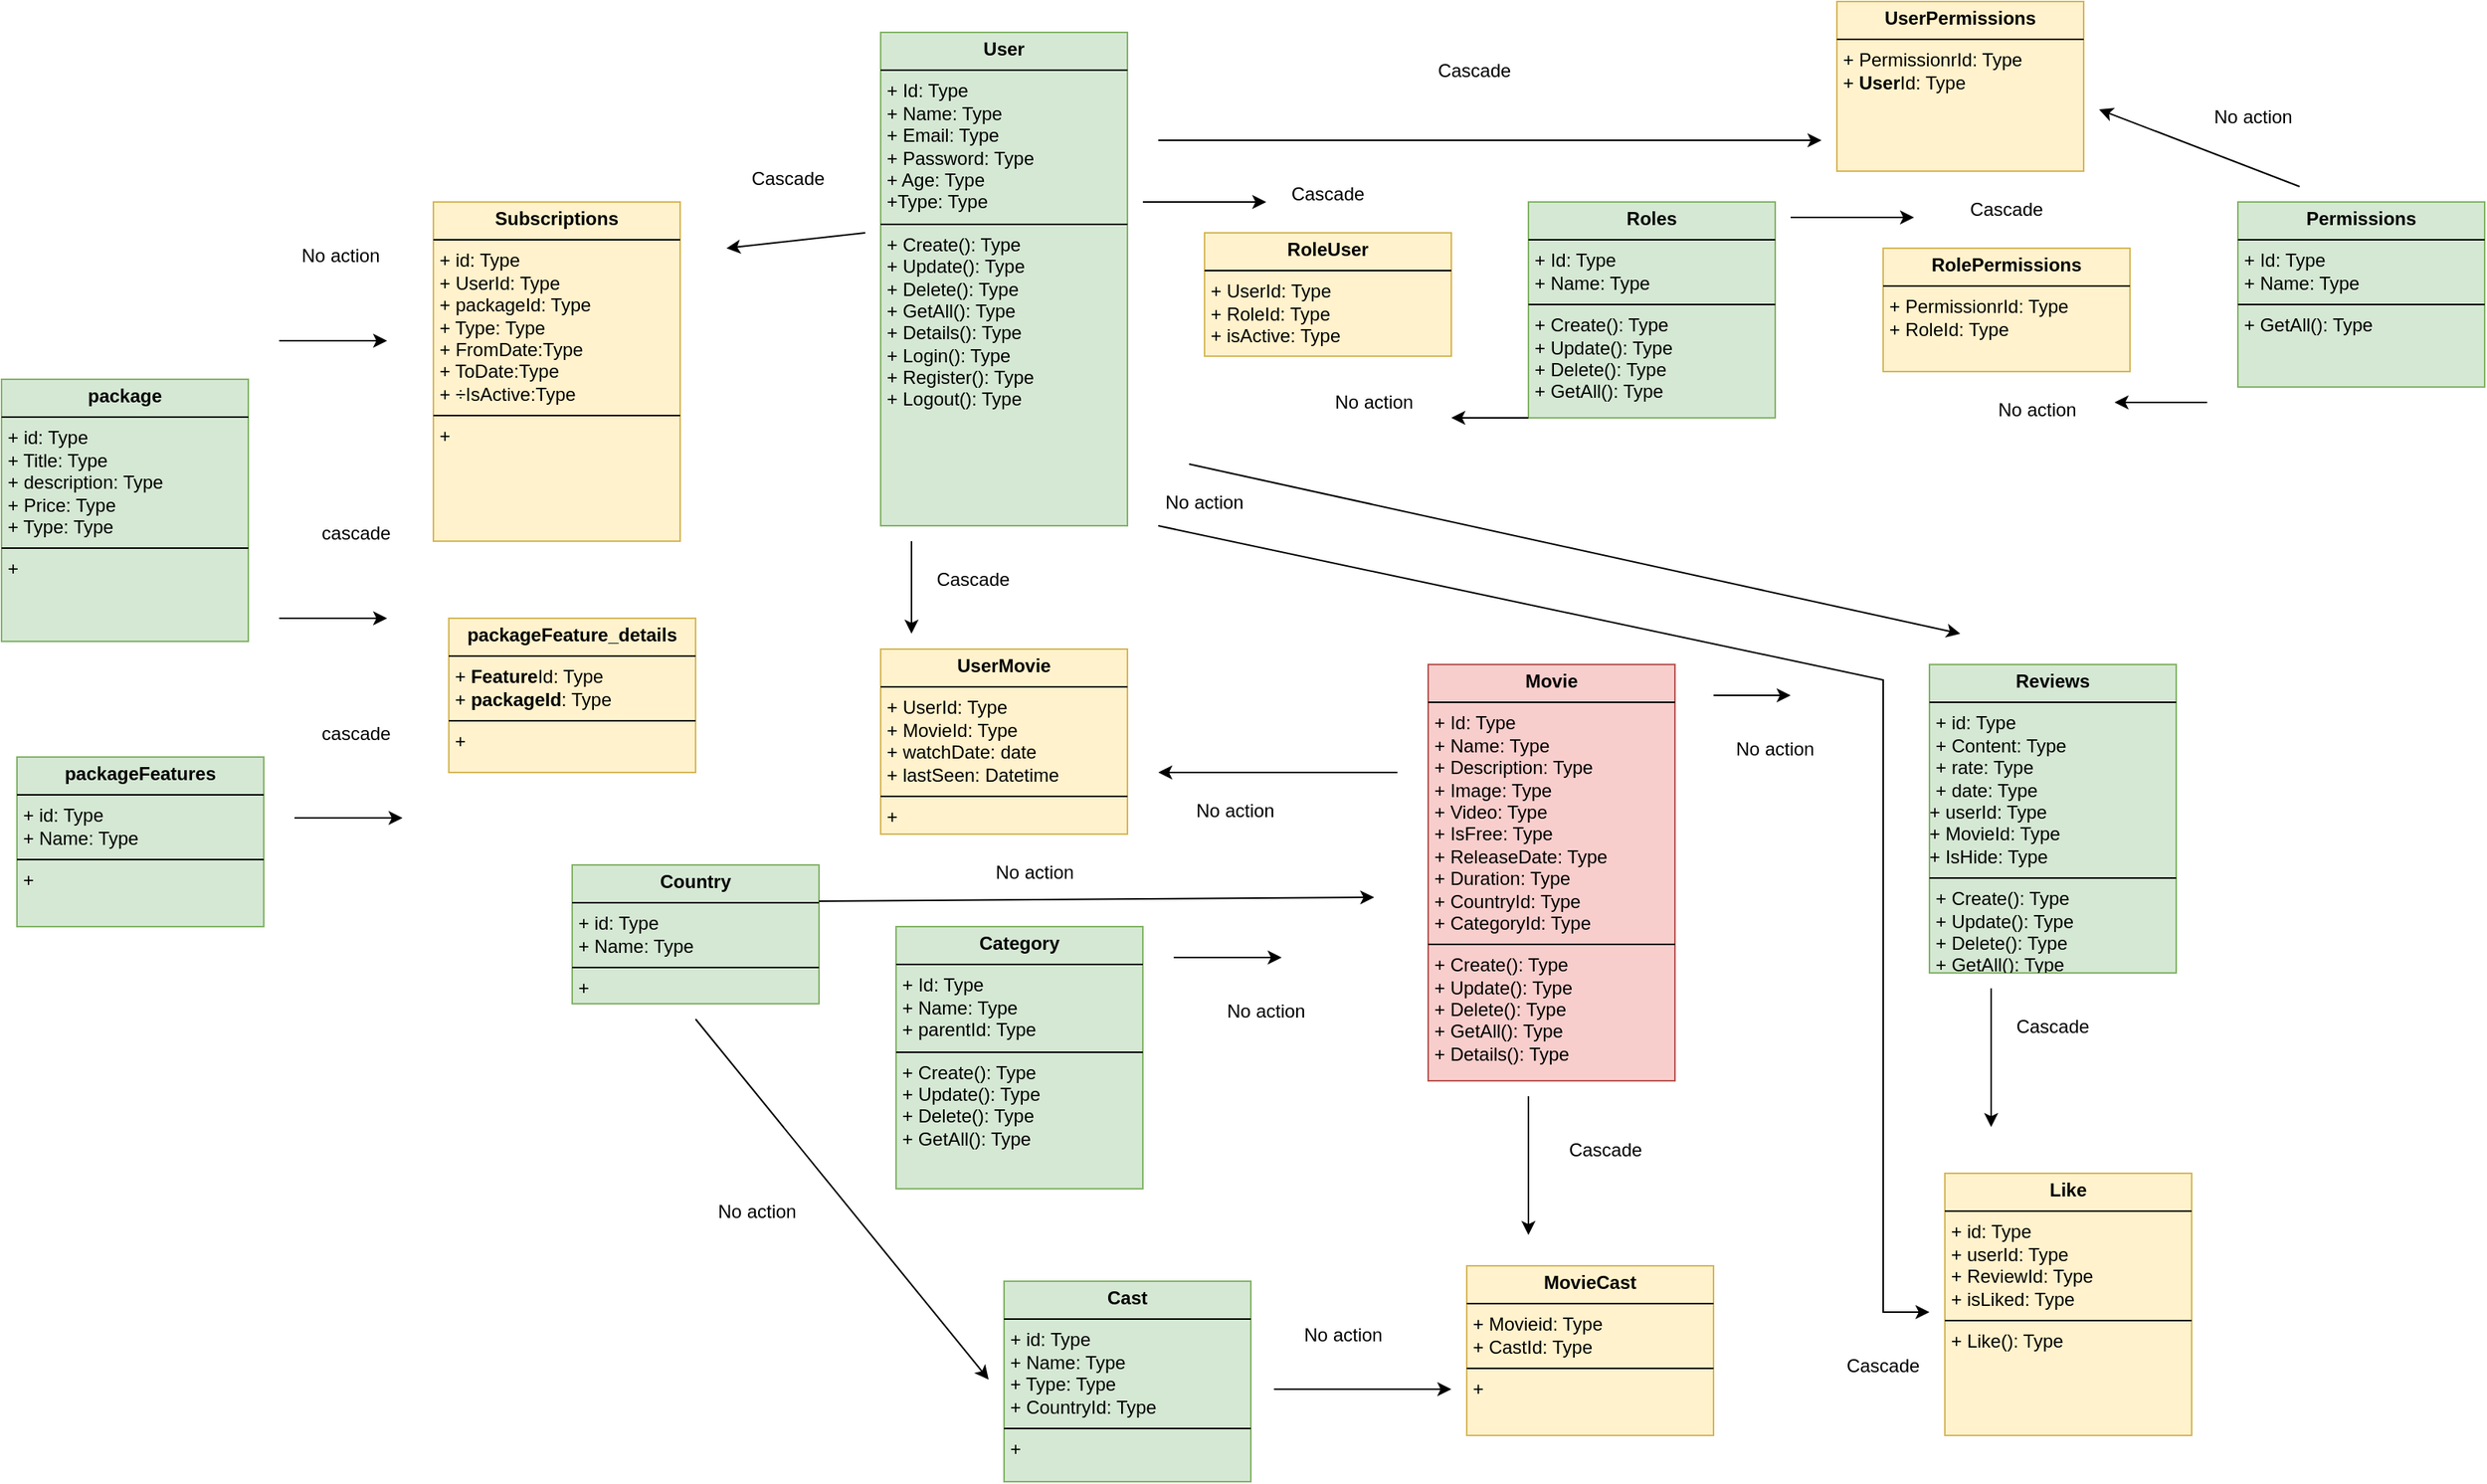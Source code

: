 <mxfile version="24.7.8">
  <diagram name="Page-1" id="0kRTkubMDL7HaiztyV33">
    <mxGraphModel dx="2835" dy="955" grid="1" gridSize="10" guides="1" tooltips="1" connect="1" arrows="1" fold="1" page="1" pageScale="1" pageWidth="850" pageHeight="1100" math="0" shadow="0">
      <root>
        <mxCell id="0" />
        <mxCell id="1" parent="0" />
        <mxCell id="o6d-BX9mYjAE1f3COHNt-1" value="&lt;p style=&quot;margin:0px;margin-top:4px;text-align:center;&quot;&gt;&lt;b&gt;User&lt;/b&gt;&lt;/p&gt;&lt;hr size=&quot;1&quot; style=&quot;border-style:solid;&quot;&gt;&lt;p style=&quot;margin:0px;margin-left:4px;&quot;&gt;+ Id: Type&lt;br&gt;+ Name: Type&lt;br&gt;&lt;span style=&quot;background-color: initial;&quot;&gt;+ Email: Type&lt;br&gt;&lt;/span&gt;+ Password: Type&lt;br&gt;+ Age: Type&lt;br&gt;+Type: Type&lt;span style=&quot;background-color: initial;&quot;&gt;&lt;/span&gt;&lt;/p&gt;&lt;hr size=&quot;1&quot; style=&quot;border-style:solid;&quot;&gt;&lt;p style=&quot;margin:0px;margin-left:4px;&quot;&gt;+ Create(): Type&lt;br&gt;+ Update(): Type&lt;br&gt;+ Delete(): Type&lt;br&gt;+ GetAll(): Type&lt;br&gt;+ Details(): Type&lt;br&gt;+ Login(): Type&lt;br&gt;+ Register(): Type&lt;br&gt;+ Logout(): Type&lt;/p&gt;" style="verticalAlign=top;align=left;overflow=fill;html=1;whiteSpace=wrap;fillColor=#d5e8d4;strokeColor=#82b366;" parent="1" vertex="1">
          <mxGeometry x="70" y="20" width="160" height="320" as="geometry" />
        </mxCell>
        <mxCell id="o6d-BX9mYjAE1f3COHNt-2" value="&lt;p style=&quot;margin:0px;margin-top:4px;text-align:center;&quot;&gt;&lt;b&gt;Roles&lt;/b&gt;&lt;/p&gt;&lt;hr size=&quot;1&quot; style=&quot;border-style:solid;&quot;&gt;&lt;p style=&quot;margin:0px;margin-left:4px;&quot;&gt;+ Id: Type&lt;br&gt;+ Name: Type&lt;/p&gt;&lt;hr size=&quot;1&quot; style=&quot;border-style:solid;&quot;&gt;&lt;p style=&quot;margin:0px;margin-left:4px;&quot;&gt;+ Create(): Type&lt;/p&gt;&lt;p style=&quot;margin:0px;margin-left:4px;&quot;&gt;+ Update(): Type&lt;/p&gt;&lt;p style=&quot;margin:0px;margin-left:4px;&quot;&gt;+ Delete(): Type&lt;/p&gt;&lt;p style=&quot;margin:0px;margin-left:4px;&quot;&gt;+ GetAll(): Type&lt;/p&gt;" style="verticalAlign=top;align=left;overflow=fill;html=1;whiteSpace=wrap;fillColor=#d5e8d4;strokeColor=#82b366;" parent="1" vertex="1">
          <mxGeometry x="490" y="130" width="160" height="140" as="geometry" />
        </mxCell>
        <mxCell id="o6d-BX9mYjAE1f3COHNt-3" value="&lt;p style=&quot;margin:0px;margin-top:4px;text-align:center;&quot;&gt;&lt;b&gt;Permissions&lt;/b&gt;&lt;/p&gt;&lt;hr size=&quot;1&quot; style=&quot;border-style:solid;&quot;&gt;&lt;p style=&quot;margin:0px;margin-left:4px;&quot;&gt;+ Id: Type&lt;br&gt;+ Name: Type&lt;/p&gt;&lt;hr size=&quot;1&quot; style=&quot;border-style:solid;&quot;&gt;&lt;p style=&quot;margin:0px;margin-left:4px;&quot;&gt;+ GetAll(): Type&lt;/p&gt;" style="verticalAlign=top;align=left;overflow=fill;html=1;whiteSpace=wrap;fillColor=#d5e8d4;strokeColor=#82b366;" parent="1" vertex="1">
          <mxGeometry x="950" y="130" width="160" height="120" as="geometry" />
        </mxCell>
        <mxCell id="o6d-BX9mYjAE1f3COHNt-4" value="&lt;p style=&quot;margin:0px;margin-top:4px;text-align:center;&quot;&gt;&lt;b&gt;Movie&lt;/b&gt;&lt;/p&gt;&lt;hr size=&quot;1&quot; style=&quot;border-style:solid;&quot;&gt;&lt;p style=&quot;margin:0px;margin-left:4px;&quot;&gt;+ Id: Type&lt;br&gt;+ Name: Type&lt;br&gt;+ Description: Type&lt;br&gt;+ Image: Type&lt;br&gt;+ Video: Type&lt;br&gt;+ IsFree: Type&lt;/p&gt;&lt;p style=&quot;margin:0px;margin-left:4px;&quot;&gt;+ ReleaseDate: Type&lt;/p&gt;&lt;p style=&quot;margin:0px;margin-left:4px;&quot;&gt;+ Duration: Type&lt;/p&gt;&lt;p style=&quot;margin:0px;margin-left:4px;&quot;&gt;+ CountryId: Type&lt;/p&gt;&lt;p style=&quot;margin:0px;margin-left:4px;&quot;&gt;+ CategoryId: Type&lt;/p&gt;&lt;hr size=&quot;1&quot; style=&quot;border-style:solid;&quot;&gt;&lt;p style=&quot;margin: 0px 0px 0px 4px;&quot;&gt;+ Create(): Type&lt;/p&gt;&lt;p style=&quot;margin: 0px 0px 0px 4px;&quot;&gt;+ Update(): Type&lt;/p&gt;&lt;p style=&quot;margin: 0px 0px 0px 4px;&quot;&gt;+ Delete(): Type&lt;/p&gt;&lt;p style=&quot;margin: 0px 0px 0px 4px;&quot;&gt;+ GetAll(): Type&lt;br&gt;+ Details(): Type&lt;/p&gt;" style="verticalAlign=top;align=left;overflow=fill;html=1;whiteSpace=wrap;fillColor=#f8cecc;strokeColor=#b85450;" parent="1" vertex="1">
          <mxGeometry x="425" y="430" width="160" height="270" as="geometry" />
        </mxCell>
        <mxCell id="o6d-BX9mYjAE1f3COHNt-5" value="&lt;p style=&quot;margin:0px;margin-top:4px;text-align:center;&quot;&gt;&lt;b&gt;Category&lt;/b&gt;&lt;/p&gt;&lt;hr size=&quot;1&quot; style=&quot;border-style:solid;&quot;&gt;&lt;p style=&quot;margin:0px;margin-left:4px;&quot;&gt;+ Id: Type&lt;br&gt;+ Name: Type&lt;br&gt;+ parentId: Type&lt;/p&gt;&lt;hr size=&quot;1&quot; style=&quot;border-style:solid;&quot;&gt;&lt;p style=&quot;margin: 0px 0px 0px 4px;&quot;&gt;+ Create(): Type&lt;/p&gt;&lt;p style=&quot;margin: 0px 0px 0px 4px;&quot;&gt;+ Update(): Type&lt;/p&gt;&lt;p style=&quot;margin: 0px 0px 0px 4px;&quot;&gt;+ Delete(): Type&lt;/p&gt;&lt;p style=&quot;margin: 0px 0px 0px 4px;&quot;&gt;+ GetAll(): Type&lt;/p&gt;" style="verticalAlign=top;align=left;overflow=fill;html=1;whiteSpace=wrap;fillColor=#d5e8d4;strokeColor=#82b366;" parent="1" vertex="1">
          <mxGeometry x="80" y="600" width="160" height="170" as="geometry" />
        </mxCell>
        <mxCell id="o6d-BX9mYjAE1f3COHNt-6" value="&lt;p style=&quot;margin:0px;margin-top:4px;text-align:center;&quot;&gt;&lt;b&gt;Reviews&lt;/b&gt;&lt;/p&gt;&lt;hr size=&quot;1&quot; style=&quot;border-style:solid;&quot;&gt;&lt;p style=&quot;margin:0px;margin-left:4px;&quot;&gt;+ id: Type&lt;br&gt;+ Content: Type&lt;br&gt;+ rate: Type&lt;br&gt;+ date: Type&lt;/p&gt;+ userId: Type&lt;br&gt;+ MovieId: Type&lt;div&gt;+ IsHide: Type&lt;br&gt;&lt;hr size=&quot;1&quot; style=&quot;border-style:solid;&quot;&gt;&lt;p style=&quot;margin:0px;margin-left:4px;&quot;&gt;+ Create(): Type&lt;/p&gt;&lt;p style=&quot;margin:0px;margin-left:4px;&quot;&gt;+ Update(): Type&lt;/p&gt;&lt;p style=&quot;margin:0px;margin-left:4px;&quot;&gt;+ Delete(): Type&lt;/p&gt;&lt;p style=&quot;margin:0px;margin-left:4px;&quot;&gt;+ GetAll(): Type&lt;/p&gt;&lt;p style=&quot;margin:0px;margin-left:4px;&quot;&gt;&lt;br&gt;&lt;/p&gt;&lt;/div&gt;" style="verticalAlign=top;align=left;overflow=fill;html=1;whiteSpace=wrap;fillColor=#d5e8d4;strokeColor=#82b366;" parent="1" vertex="1">
          <mxGeometry x="750" y="430" width="160" height="200" as="geometry" />
        </mxCell>
        <mxCell id="o6d-BX9mYjAE1f3COHNt-7" value="&lt;p style=&quot;margin:0px;margin-top:4px;text-align:center;&quot;&gt;&lt;b&gt;Like&lt;/b&gt;&lt;/p&gt;&lt;hr size=&quot;1&quot; style=&quot;border-style:solid;&quot;&gt;&lt;p style=&quot;margin:0px;margin-left:4px;&quot;&gt;+ id: Type&lt;/p&gt;&lt;p style=&quot;margin:0px;margin-left:4px;&quot;&gt;+ userId: Type&lt;br&gt;+ ReviewId: Type&lt;/p&gt;&lt;p style=&quot;margin:0px;margin-left:4px;&quot;&gt;+ isLiked: Type&lt;/p&gt;&lt;hr size=&quot;1&quot; style=&quot;border-style:solid;&quot;&gt;&lt;p style=&quot;margin:0px;margin-left:4px;&quot;&gt;+ Like(): Type&lt;/p&gt;" style="verticalAlign=top;align=left;overflow=fill;html=1;whiteSpace=wrap;fillColor=#fff2cc;strokeColor=#d6b656;" parent="1" vertex="1">
          <mxGeometry x="760" y="760" width="160" height="170" as="geometry" />
        </mxCell>
        <mxCell id="o6d-BX9mYjAE1f3COHNt-9" value="&lt;p style=&quot;margin:0px;margin-top:4px;text-align:center;&quot;&gt;&lt;b&gt;RoleUser&lt;/b&gt;&lt;/p&gt;&lt;hr size=&quot;1&quot; style=&quot;border-style:solid;&quot;&gt;&lt;p style=&quot;margin:0px;margin-left:4px;&quot;&gt;+ UserId: Type&lt;br&gt;+ RoleId: Type&lt;br&gt;+ isActive: Type&lt;/p&gt;&lt;hr size=&quot;1&quot; style=&quot;border-style:solid;&quot;&gt;&lt;p style=&quot;margin:0px;margin-left:4px;&quot;&gt;&lt;br&gt;&lt;/p&gt;" style="verticalAlign=top;align=left;overflow=fill;html=1;whiteSpace=wrap;fillColor=#fff2cc;strokeColor=#d6b656;" parent="1" vertex="1">
          <mxGeometry x="280" y="150" width="160" height="80" as="geometry" />
        </mxCell>
        <mxCell id="o6d-BX9mYjAE1f3COHNt-10" value="&lt;p style=&quot;margin:0px;margin-top:4px;text-align:center;&quot;&gt;&lt;b&gt;RolePermissions&lt;/b&gt;&lt;/p&gt;&lt;hr size=&quot;1&quot; style=&quot;border-style:solid;&quot;&gt;&lt;p style=&quot;margin:0px;margin-left:4px;&quot;&gt;+ PermissionrId: Type&lt;br&gt;+ RoleId: Type&lt;br&gt;&lt;/p&gt;&lt;p style=&quot;margin:0px;margin-left:4px;&quot;&gt;&lt;br&gt;&lt;/p&gt;" style="verticalAlign=top;align=left;overflow=fill;html=1;whiteSpace=wrap;fillColor=#fff2cc;strokeColor=#d6b656;" parent="1" vertex="1">
          <mxGeometry x="720" y="160" width="160" height="80" as="geometry" />
        </mxCell>
        <mxCell id="o6d-BX9mYjAE1f3COHNt-11" value="Cascade" style="text;html=1;align=center;verticalAlign=middle;whiteSpace=wrap;rounded=0;" parent="1" vertex="1">
          <mxGeometry x="330" y="110" width="60" height="30" as="geometry" />
        </mxCell>
        <mxCell id="o6d-BX9mYjAE1f3COHNt-12" value="" style="endArrow=classic;html=1;rounded=0;" parent="1" edge="1">
          <mxGeometry width="50" height="50" relative="1" as="geometry">
            <mxPoint x="240" y="130" as="sourcePoint" />
            <mxPoint x="320" y="130" as="targetPoint" />
          </mxGeometry>
        </mxCell>
        <mxCell id="o6d-BX9mYjAE1f3COHNt-13" value="No action" style="text;html=1;align=center;verticalAlign=middle;whiteSpace=wrap;rounded=0;" parent="1" vertex="1">
          <mxGeometry x="360" y="245" width="60" height="30" as="geometry" />
        </mxCell>
        <mxCell id="o6d-BX9mYjAE1f3COHNt-14" value="" style="endArrow=classic;html=1;rounded=0;" parent="1" edge="1">
          <mxGeometry width="50" height="50" relative="1" as="geometry">
            <mxPoint x="60" y="150" as="sourcePoint" />
            <mxPoint x="-30" y="160" as="targetPoint" />
          </mxGeometry>
        </mxCell>
        <mxCell id="o6d-BX9mYjAE1f3COHNt-15" value="Cascade" style="text;html=1;align=center;verticalAlign=middle;whiteSpace=wrap;rounded=0;" parent="1" vertex="1">
          <mxGeometry x="770" y="120" width="60" height="30" as="geometry" />
        </mxCell>
        <mxCell id="o6d-BX9mYjAE1f3COHNt-16" value="" style="endArrow=classic;html=1;rounded=0;" parent="1" edge="1">
          <mxGeometry width="50" height="50" relative="1" as="geometry">
            <mxPoint x="930" y="260" as="sourcePoint" />
            <mxPoint x="870" y="260" as="targetPoint" />
          </mxGeometry>
        </mxCell>
        <mxCell id="o6d-BX9mYjAE1f3COHNt-17" value="No action" style="text;html=1;align=center;verticalAlign=middle;whiteSpace=wrap;rounded=0;" parent="1" vertex="1">
          <mxGeometry x="790" y="250" width="60" height="30" as="geometry" />
        </mxCell>
        <mxCell id="o6d-BX9mYjAE1f3COHNt-20" value="No action" style="text;html=1;align=center;verticalAlign=middle;whiteSpace=wrap;rounded=0;" parent="1" vertex="1">
          <mxGeometry x="290" y="640" width="60" height="30" as="geometry" />
        </mxCell>
        <mxCell id="o6d-BX9mYjAE1f3COHNt-21" value="" style="endArrow=classic;html=1;rounded=0;" parent="1" edge="1">
          <mxGeometry width="50" height="50" relative="1" as="geometry">
            <mxPoint x="260" y="620" as="sourcePoint" />
            <mxPoint x="330" y="620" as="targetPoint" />
          </mxGeometry>
        </mxCell>
        <mxCell id="o6d-BX9mYjAE1f3COHNt-22" value="cascade" style="text;html=1;align=center;verticalAlign=middle;whiteSpace=wrap;rounded=0;" parent="1" vertex="1">
          <mxGeometry x="-300" y="460" width="60" height="30" as="geometry" />
        </mxCell>
        <mxCell id="o6d-BX9mYjAE1f3COHNt-24" value="No action" style="text;html=1;align=center;verticalAlign=middle;whiteSpace=wrap;rounded=0;" parent="1" vertex="1">
          <mxGeometry x="620" y="470" width="60" height="30" as="geometry" />
        </mxCell>
        <mxCell id="o6d-BX9mYjAE1f3COHNt-25" value="" style="endArrow=classic;html=1;rounded=0;" parent="1" edge="1">
          <mxGeometry width="50" height="50" relative="1" as="geometry">
            <mxPoint x="610" y="450" as="sourcePoint" />
            <mxPoint x="660" y="450" as="targetPoint" />
          </mxGeometry>
        </mxCell>
        <mxCell id="o6d-BX9mYjAE1f3COHNt-26" value="" style="endArrow=classic;html=1;rounded=0;" parent="1" edge="1">
          <mxGeometry width="50" height="50" relative="1" as="geometry">
            <mxPoint x="270" y="300" as="sourcePoint" />
            <mxPoint x="770" y="410" as="targetPoint" />
          </mxGeometry>
        </mxCell>
        <mxCell id="o6d-BX9mYjAE1f3COHNt-27" value="No action" style="text;html=1;align=center;verticalAlign=middle;whiteSpace=wrap;rounded=0;" parent="1" vertex="1">
          <mxGeometry x="250" y="310" width="60" height="30" as="geometry" />
        </mxCell>
        <mxCell id="o6d-BX9mYjAE1f3COHNt-28" value="" style="endArrow=classic;html=1;rounded=0;" parent="1" edge="1">
          <mxGeometry width="50" height="50" relative="1" as="geometry">
            <mxPoint x="790" y="640" as="sourcePoint" />
            <mxPoint x="790" y="730" as="targetPoint" />
          </mxGeometry>
        </mxCell>
        <mxCell id="o6d-BX9mYjAE1f3COHNt-29" value="Cascade" style="text;html=1;align=center;verticalAlign=middle;whiteSpace=wrap;rounded=0;" parent="1" vertex="1">
          <mxGeometry x="800" y="650" width="60" height="30" as="geometry" />
        </mxCell>
        <mxCell id="o6d-BX9mYjAE1f3COHNt-30" value="" style="endArrow=classic;html=1;rounded=0;exitX=0;exitY=1;exitDx=0;exitDy=0;" parent="1" source="o6d-BX9mYjAE1f3COHNt-27" edge="1">
          <mxGeometry width="50" height="50" relative="1" as="geometry">
            <mxPoint x="280" y="310" as="sourcePoint" />
            <mxPoint x="750" y="850" as="targetPoint" />
            <Array as="points">
              <mxPoint x="720" y="440" />
              <mxPoint x="720" y="710" />
              <mxPoint x="720" y="850" />
            </Array>
          </mxGeometry>
        </mxCell>
        <mxCell id="o6d-BX9mYjAE1f3COHNt-31" value="Cascade" style="text;html=1;align=center;verticalAlign=middle;whiteSpace=wrap;rounded=0;" parent="1" vertex="1">
          <mxGeometry x="690" y="870" width="60" height="30" as="geometry" />
        </mxCell>
        <mxCell id="sBId2CCRIiI1QP6K3u-1-2" value="" style="endArrow=classic;html=1;rounded=0;" parent="1" edge="1">
          <mxGeometry width="50" height="50" relative="1" as="geometry">
            <mxPoint x="660" y="140" as="sourcePoint" />
            <mxPoint x="740" y="140" as="targetPoint" />
          </mxGeometry>
        </mxCell>
        <mxCell id="sBId2CCRIiI1QP6K3u-1-3" value="&lt;p style=&quot;margin:0px;margin-top:4px;text-align:center;&quot;&gt;&lt;b&gt;package&lt;/b&gt;&lt;br&gt;&lt;/p&gt;&lt;hr size=&quot;1&quot; style=&quot;border-style:solid;&quot;&gt;&lt;p style=&quot;margin:0px;margin-left:4px;&quot;&gt;+ id: Type&lt;/p&gt;&lt;p style=&quot;margin:0px;margin-left:4px;&quot;&gt;+ Title: Type&lt;br&gt;+ description: Type&lt;/p&gt;&lt;p style=&quot;margin:0px;margin-left:4px;&quot;&gt;+ Price: Type&lt;/p&gt;&lt;p style=&quot;margin:0px;margin-left:4px;&quot;&gt;+ Type: Type&lt;br&gt;&lt;/p&gt;&lt;hr size=&quot;1&quot; style=&quot;border-style:solid;&quot;&gt;&lt;p style=&quot;margin:0px;margin-left:4px;&quot;&gt;+&amp;nbsp;&lt;/p&gt;" style="verticalAlign=top;align=left;overflow=fill;html=1;whiteSpace=wrap;fillColor=#d5e8d4;strokeColor=#82b366;" parent="1" vertex="1">
          <mxGeometry x="-500" y="245" width="160" height="170" as="geometry" />
        </mxCell>
        <mxCell id="sBId2CCRIiI1QP6K3u-1-4" value="&lt;p style=&quot;margin:0px;margin-top:4px;text-align:center;&quot;&gt;&lt;b&gt;Subscriptions&lt;/b&gt;&lt;/p&gt;&lt;hr size=&quot;1&quot; style=&quot;border-style:solid;&quot;&gt;&lt;p style=&quot;margin:0px;margin-left:4px;&quot;&gt;+ id: Type&lt;/p&gt;&lt;p style=&quot;margin:0px;margin-left:4px;&quot;&gt;+ UserId: Type&lt;br&gt;+ packageId: Type&lt;/p&gt;&lt;p style=&quot;margin:0px;margin-left:4px;&quot;&gt;+ Type: Type&lt;/p&gt;&lt;p style=&quot;margin:0px;margin-left:4px;&quot;&gt;+ FromDate:&lt;span style=&quot;background-color: initial;&quot;&gt;Type&lt;/span&gt;&lt;/p&gt;&lt;p style=&quot;margin:0px;margin-left:4px;&quot;&gt;+ ToDate:&lt;span style=&quot;background-color: initial;&quot;&gt;Type&lt;/span&gt;&lt;span style=&quot;background-color: initial;&quot;&gt;&lt;br&gt;&lt;/span&gt;&lt;/p&gt;&lt;p style=&quot;margin:0px;margin-left:4px;&quot;&gt;+ ÷IsActive:&lt;span style=&quot;background-color: initial;&quot;&gt;Type&lt;/span&gt;&lt;/p&gt;&lt;hr size=&quot;1&quot; style=&quot;border-style:solid;&quot;&gt;&lt;p style=&quot;margin:0px;margin-left:4px;&quot;&gt;+&amp;nbsp;&lt;/p&gt;" style="verticalAlign=top;align=left;overflow=fill;html=1;whiteSpace=wrap;fillColor=#fff2cc;strokeColor=#d6b656;" parent="1" vertex="1">
          <mxGeometry x="-220" y="130" width="160" height="220" as="geometry" />
        </mxCell>
        <mxCell id="sBId2CCRIiI1QP6K3u-1-5" value="&lt;p style=&quot;margin:0px;margin-top:4px;text-align:center;&quot;&gt;&lt;b&gt;packageFeatures&lt;/b&gt;&lt;br&gt;&lt;/p&gt;&lt;hr size=&quot;1&quot; style=&quot;border-style:solid;&quot;&gt;&lt;p style=&quot;margin:0px;margin-left:4px;&quot;&gt;+ id: Type&lt;/p&gt;&lt;p style=&quot;margin:0px;margin-left:4px;&quot;&gt;+ Name: Type&lt;br&gt;&lt;/p&gt;&lt;hr size=&quot;1&quot; style=&quot;border-style:solid;&quot;&gt;&lt;p style=&quot;margin:0px;margin-left:4px;&quot;&gt;+&amp;nbsp;&lt;/p&gt;" style="verticalAlign=top;align=left;overflow=fill;html=1;whiteSpace=wrap;fillColor=#d5e8d4;strokeColor=#82b366;" parent="1" vertex="1">
          <mxGeometry x="-490" y="490" width="160" height="110" as="geometry" />
        </mxCell>
        <mxCell id="sBId2CCRIiI1QP6K3u-1-6" value="&lt;p style=&quot;margin:0px;margin-top:4px;text-align:center;&quot;&gt;&lt;b&gt;packageFeature_details&lt;/b&gt;&lt;br&gt;&lt;/p&gt;&lt;hr size=&quot;1&quot; style=&quot;border-style:solid;&quot;&gt;&lt;p style=&quot;margin:0px;margin-left:4px;&quot;&gt;+&amp;nbsp;&lt;b style=&quot;background-color: initial; text-align: center;&quot;&gt;Feature&lt;/b&gt;&lt;span style=&quot;background-color: initial;&quot;&gt;Id: Type&lt;/span&gt;&lt;/p&gt;&lt;p style=&quot;margin:0px;margin-left:4px;&quot;&gt;+&amp;nbsp;&lt;b style=&quot;text-align: center;&quot;&gt;packageId&lt;/b&gt;: Type&lt;/p&gt;&lt;hr size=&quot;1&quot; style=&quot;border-style:solid;&quot;&gt;&lt;p style=&quot;margin:0px;margin-left:4px;&quot;&gt;+&amp;nbsp;&lt;/p&gt;" style="verticalAlign=top;align=left;overflow=fill;html=1;whiteSpace=wrap;fillColor=#fff2cc;strokeColor=#d6b656;" parent="1" vertex="1">
          <mxGeometry x="-210" y="400" width="160" height="100" as="geometry" />
        </mxCell>
        <mxCell id="sBId2CCRIiI1QP6K3u-1-7" value="" style="endArrow=classic;html=1;rounded=0;" parent="1" edge="1">
          <mxGeometry width="50" height="50" relative="1" as="geometry">
            <mxPoint x="-310" y="529.5" as="sourcePoint" />
            <mxPoint x="-240" y="529.5" as="targetPoint" />
          </mxGeometry>
        </mxCell>
        <mxCell id="sBId2CCRIiI1QP6K3u-1-9" value="cascade" style="text;html=1;align=center;verticalAlign=middle;whiteSpace=wrap;rounded=0;" parent="1" vertex="1">
          <mxGeometry x="-300" y="330" width="60" height="30" as="geometry" />
        </mxCell>
        <mxCell id="sBId2CCRIiI1QP6K3u-1-10" value="" style="endArrow=classic;html=1;rounded=0;" parent="1" edge="1">
          <mxGeometry width="50" height="50" relative="1" as="geometry">
            <mxPoint x="490" y="270" as="sourcePoint" />
            <mxPoint x="440" y="270" as="targetPoint" />
          </mxGeometry>
        </mxCell>
        <mxCell id="sBId2CCRIiI1QP6K3u-1-11" value="Cascade" style="text;html=1;align=center;verticalAlign=middle;whiteSpace=wrap;rounded=0;" parent="1" vertex="1">
          <mxGeometry x="-20" y="100" width="60" height="30" as="geometry" />
        </mxCell>
        <mxCell id="sBId2CCRIiI1QP6K3u-1-12" value="" style="endArrow=classic;html=1;rounded=0;" parent="1" edge="1">
          <mxGeometry width="50" height="50" relative="1" as="geometry">
            <mxPoint x="-320" y="220" as="sourcePoint" />
            <mxPoint x="-250" y="220" as="targetPoint" />
          </mxGeometry>
        </mxCell>
        <mxCell id="sBId2CCRIiI1QP6K3u-1-13" value="No action" style="text;html=1;align=center;verticalAlign=middle;whiteSpace=wrap;rounded=0;" parent="1" vertex="1">
          <mxGeometry x="-310" y="150" width="60" height="30" as="geometry" />
        </mxCell>
        <mxCell id="sBId2CCRIiI1QP6K3u-1-14" value="&lt;p style=&quot;margin:0px;margin-top:4px;text-align:center;&quot;&gt;&lt;b&gt;UserMovie&lt;/b&gt;&lt;/p&gt;&lt;hr size=&quot;1&quot; style=&quot;border-style:solid;&quot;&gt;&lt;p style=&quot;margin:0px;margin-left:4px;&quot;&gt;+ UserId: Type&lt;/p&gt;&lt;p style=&quot;margin:0px;margin-left:4px;&quot;&gt;+ MovieId: Type&lt;br&gt;+ watchDate: date&lt;/p&gt;&lt;p style=&quot;margin:0px;margin-left:4px;&quot;&gt;+ lastSeen: Datetime&lt;/p&gt;&lt;hr size=&quot;1&quot; style=&quot;border-style:solid;&quot;&gt;&lt;p style=&quot;margin:0px;margin-left:4px;&quot;&gt;+&amp;nbsp;&lt;/p&gt;" style="verticalAlign=top;align=left;overflow=fill;html=1;whiteSpace=wrap;fillColor=#fff2cc;strokeColor=#d6b656;" parent="1" vertex="1">
          <mxGeometry x="70" y="420" width="160" height="120" as="geometry" />
        </mxCell>
        <mxCell id="sBId2CCRIiI1QP6K3u-1-15" value="" style="endArrow=classic;html=1;rounded=0;" parent="1" edge="1">
          <mxGeometry width="50" height="50" relative="1" as="geometry">
            <mxPoint x="-320" y="400" as="sourcePoint" />
            <mxPoint x="-250" y="400" as="targetPoint" />
          </mxGeometry>
        </mxCell>
        <mxCell id="sBId2CCRIiI1QP6K3u-1-16" value="" style="endArrow=classic;html=1;rounded=0;" parent="1" edge="1">
          <mxGeometry width="50" height="50" relative="1" as="geometry">
            <mxPoint x="90" y="350" as="sourcePoint" />
            <mxPoint x="90" y="410" as="targetPoint" />
          </mxGeometry>
        </mxCell>
        <mxCell id="sBId2CCRIiI1QP6K3u-1-17" value="" style="endArrow=classic;html=1;rounded=0;" parent="1" edge="1">
          <mxGeometry width="50" height="50" relative="1" as="geometry">
            <mxPoint x="405" y="500" as="sourcePoint" />
            <mxPoint x="250" y="500" as="targetPoint" />
          </mxGeometry>
        </mxCell>
        <mxCell id="sBId2CCRIiI1QP6K3u-1-18" value="No action" style="text;html=1;align=center;verticalAlign=middle;whiteSpace=wrap;rounded=0;" parent="1" vertex="1">
          <mxGeometry x="270" y="510" width="60" height="30" as="geometry" />
        </mxCell>
        <mxCell id="sBId2CCRIiI1QP6K3u-1-19" value="Cascade" style="text;html=1;align=center;verticalAlign=middle;whiteSpace=wrap;rounded=0;" parent="1" vertex="1">
          <mxGeometry x="100" y="360" width="60" height="30" as="geometry" />
        </mxCell>
        <mxCell id="sBId2CCRIiI1QP6K3u-1-20" value="&lt;p style=&quot;margin:0px;margin-top:4px;text-align:center;&quot;&gt;&lt;b&gt;MovieCast&lt;/b&gt;&lt;br&gt;&lt;/p&gt;&lt;hr size=&quot;1&quot; style=&quot;border-style:solid;&quot;&gt;&lt;p style=&quot;margin:0px;margin-left:4px;&quot;&gt;+ Movieid: Type&lt;/p&gt;&lt;p style=&quot;margin:0px;margin-left:4px;&quot;&gt;+ CastId: Type&lt;br&gt;&lt;/p&gt;&lt;hr size=&quot;1&quot; style=&quot;border-style:solid;&quot;&gt;&lt;p style=&quot;margin:0px;margin-left:4px;&quot;&gt;+&amp;nbsp;&lt;/p&gt;" style="verticalAlign=top;align=left;overflow=fill;html=1;whiteSpace=wrap;fillColor=#fff2cc;strokeColor=#d6b656;" parent="1" vertex="1">
          <mxGeometry x="450" y="820" width="160" height="110" as="geometry" />
        </mxCell>
        <mxCell id="sBId2CCRIiI1QP6K3u-1-21" value="&lt;p style=&quot;margin:0px;margin-top:4px;text-align:center;&quot;&gt;&lt;b&gt;Cast&lt;/b&gt;&lt;/p&gt;&lt;hr size=&quot;1&quot; style=&quot;border-style:solid;&quot;&gt;&lt;p style=&quot;margin:0px;margin-left:4px;&quot;&gt;+ id: Type&lt;/p&gt;&lt;p style=&quot;margin:0px;margin-left:4px;&quot;&gt;+ Name: Type&lt;br&gt;&lt;/p&gt;&lt;p style=&quot;margin:0px;margin-left:4px;&quot;&gt;+ Type: Type&lt;br&gt;&lt;/p&gt;&lt;p style=&quot;margin:0px;margin-left:4px;&quot;&gt;+ CountryId: Type&lt;br&gt;&lt;/p&gt;&lt;hr size=&quot;1&quot; style=&quot;border-style:solid;&quot;&gt;&lt;p style=&quot;margin:0px;margin-left:4px;&quot;&gt;+&amp;nbsp;&lt;/p&gt;" style="verticalAlign=top;align=left;overflow=fill;html=1;whiteSpace=wrap;fillColor=#d5e8d4;strokeColor=#82b366;" parent="1" vertex="1">
          <mxGeometry x="150" y="830" width="160" height="130" as="geometry" />
        </mxCell>
        <mxCell id="sBId2CCRIiI1QP6K3u-1-22" value="" style="endArrow=classic;html=1;rounded=0;" parent="1" edge="1">
          <mxGeometry width="50" height="50" relative="1" as="geometry">
            <mxPoint x="325" y="900" as="sourcePoint" />
            <mxPoint x="440" y="900" as="targetPoint" />
          </mxGeometry>
        </mxCell>
        <mxCell id="sBId2CCRIiI1QP6K3u-1-23" value="No action" style="text;html=1;align=center;verticalAlign=middle;whiteSpace=wrap;rounded=0;" parent="1" vertex="1">
          <mxGeometry x="340" y="850" width="60" height="30" as="geometry" />
        </mxCell>
        <mxCell id="sBId2CCRIiI1QP6K3u-1-24" value="" style="endArrow=classic;html=1;rounded=0;" parent="1" edge="1">
          <mxGeometry width="50" height="50" relative="1" as="geometry">
            <mxPoint x="490" y="710" as="sourcePoint" />
            <mxPoint x="490" y="800" as="targetPoint" />
          </mxGeometry>
        </mxCell>
        <mxCell id="sBId2CCRIiI1QP6K3u-1-25" value="Cascade" style="text;html=1;align=center;verticalAlign=middle;whiteSpace=wrap;rounded=0;" parent="1" vertex="1">
          <mxGeometry x="510" y="730" width="60" height="30" as="geometry" />
        </mxCell>
        <mxCell id="sBId2CCRIiI1QP6K3u-1-26" value="&lt;p style=&quot;margin:0px;margin-top:4px;text-align:center;&quot;&gt;&lt;span style=&quot;text-align: left;&quot;&gt;&lt;b&gt;Country&lt;/b&gt;&lt;/span&gt;&lt;br&gt;&lt;/p&gt;&lt;hr size=&quot;1&quot; style=&quot;border-style:solid;&quot;&gt;&lt;p style=&quot;margin:0px;margin-left:4px;&quot;&gt;+ id: Type&lt;/p&gt;&lt;p style=&quot;margin:0px;margin-left:4px;&quot;&gt;+ Name: Type&lt;/p&gt;&lt;hr size=&quot;1&quot; style=&quot;border-style:solid;&quot;&gt;&lt;p style=&quot;margin:0px;margin-left:4px;&quot;&gt;+&amp;nbsp;&lt;/p&gt;" style="verticalAlign=top;align=left;overflow=fill;html=1;whiteSpace=wrap;fillColor=#d5e8d4;strokeColor=#82b366;" parent="1" vertex="1">
          <mxGeometry x="-130" y="560" width="160" height="90" as="geometry" />
        </mxCell>
        <mxCell id="sBId2CCRIiI1QP6K3u-1-27" value="" style="endArrow=classic;html=1;rounded=0;exitX=1;exitY=0.25;exitDx=0;exitDy=0;" parent="1" edge="1">
          <mxGeometry width="50" height="50" relative="1" as="geometry">
            <mxPoint x="30" y="583.5" as="sourcePoint" />
            <mxPoint x="390" y="581" as="targetPoint" />
          </mxGeometry>
        </mxCell>
        <mxCell id="sBId2CCRIiI1QP6K3u-1-28" value="No action" style="text;html=1;align=center;verticalAlign=middle;whiteSpace=wrap;rounded=0;" parent="1" vertex="1">
          <mxGeometry x="140" y="550" width="60" height="30" as="geometry" />
        </mxCell>
        <mxCell id="sBId2CCRIiI1QP6K3u-1-30" value="&lt;p style=&quot;margin:0px;margin-top:4px;text-align:center;&quot;&gt;&lt;b style=&quot;background-color: initial;&quot;&gt;User&lt;/b&gt;&lt;b&gt;Permissions&lt;/b&gt;&lt;/p&gt;&lt;hr size=&quot;1&quot; style=&quot;border-style:solid;&quot;&gt;&lt;p style=&quot;margin:0px;margin-left:4px;&quot;&gt;+ PermissionrId: Type&lt;br&gt;+&amp;nbsp;&lt;b style=&quot;text-align: center;&quot;&gt;User&lt;/b&gt;Id: Type&lt;br&gt;&lt;/p&gt;&lt;p style=&quot;margin:0px;margin-left:4px;&quot;&gt;&lt;br&gt;&lt;/p&gt;" style="verticalAlign=top;align=left;overflow=fill;html=1;whiteSpace=wrap;fillColor=#fff2cc;strokeColor=#d6b656;" parent="1" vertex="1">
          <mxGeometry x="690" width="160" height="110" as="geometry" />
        </mxCell>
        <mxCell id="sBId2CCRIiI1QP6K3u-1-31" value="" style="endArrow=classic;html=1;rounded=0;" parent="1" edge="1">
          <mxGeometry width="50" height="50" relative="1" as="geometry">
            <mxPoint x="250" y="90" as="sourcePoint" />
            <mxPoint x="680" y="90" as="targetPoint" />
          </mxGeometry>
        </mxCell>
        <mxCell id="sBId2CCRIiI1QP6K3u-1-33" value="Cascade" style="text;html=1;align=center;verticalAlign=middle;whiteSpace=wrap;rounded=0;" parent="1" vertex="1">
          <mxGeometry x="425" y="30" width="60" height="30" as="geometry" />
        </mxCell>
        <mxCell id="sBId2CCRIiI1QP6K3u-1-34" value="" style="endArrow=classic;html=1;rounded=0;" parent="1" edge="1">
          <mxGeometry width="50" height="50" relative="1" as="geometry">
            <mxPoint x="990" y="120" as="sourcePoint" />
            <mxPoint x="860" y="70" as="targetPoint" />
          </mxGeometry>
        </mxCell>
        <mxCell id="sBId2CCRIiI1QP6K3u-1-35" value="No action" style="text;html=1;align=center;verticalAlign=middle;whiteSpace=wrap;rounded=0;" parent="1" vertex="1">
          <mxGeometry x="930" y="60" width="60" height="30" as="geometry" />
        </mxCell>
        <mxCell id="sBId2CCRIiI1QP6K3u-1-36" value="" style="endArrow=classic;html=1;rounded=0;" parent="1" edge="1">
          <mxGeometry width="50" height="50" relative="1" as="geometry">
            <mxPoint x="-50" y="660" as="sourcePoint" />
            <mxPoint x="140" y="893.75" as="targetPoint" />
          </mxGeometry>
        </mxCell>
        <mxCell id="sBId2CCRIiI1QP6K3u-1-37" value="No action" style="text;html=1;align=center;verticalAlign=middle;whiteSpace=wrap;rounded=0;" parent="1" vertex="1">
          <mxGeometry x="-40" y="770" width="60" height="30" as="geometry" />
        </mxCell>
      </root>
    </mxGraphModel>
  </diagram>
</mxfile>
